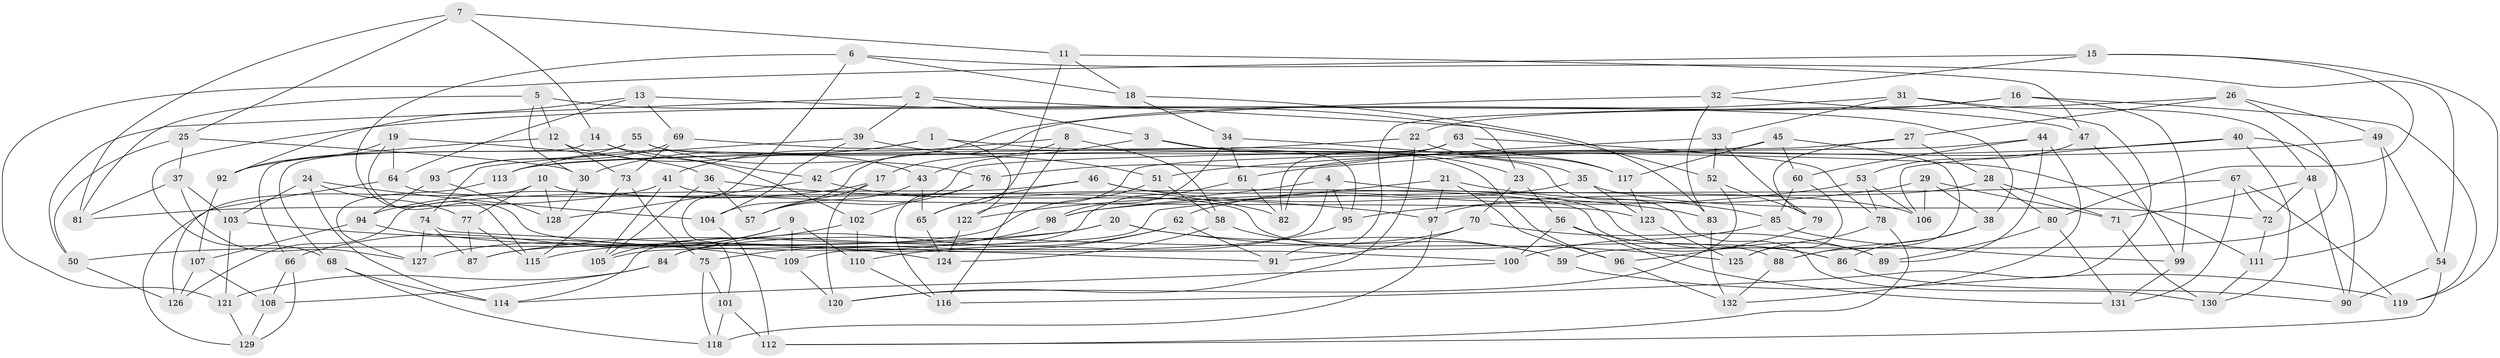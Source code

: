 // coarse degree distribution, {8: 0.15384615384615385, 7: 0.07692307692307693, 4: 0.36538461538461536, 9: 0.019230769230769232, 6: 0.15384615384615385, 13: 0.019230769230769232, 10: 0.038461538461538464, 12: 0.07692307692307693, 14: 0.019230769230769232, 11: 0.019230769230769232, 5: 0.057692307692307696}
// Generated by graph-tools (version 1.1) at 2025/20/03/04/25 18:20:34]
// undirected, 132 vertices, 264 edges
graph export_dot {
graph [start="1"]
  node [color=gray90,style=filled];
  1;
  2;
  3;
  4;
  5;
  6;
  7;
  8;
  9;
  10;
  11;
  12;
  13;
  14;
  15;
  16;
  17;
  18;
  19;
  20;
  21;
  22;
  23;
  24;
  25;
  26;
  27;
  28;
  29;
  30;
  31;
  32;
  33;
  34;
  35;
  36;
  37;
  38;
  39;
  40;
  41;
  42;
  43;
  44;
  45;
  46;
  47;
  48;
  49;
  50;
  51;
  52;
  53;
  54;
  55;
  56;
  57;
  58;
  59;
  60;
  61;
  62;
  63;
  64;
  65;
  66;
  67;
  68;
  69;
  70;
  71;
  72;
  73;
  74;
  75;
  76;
  77;
  78;
  79;
  80;
  81;
  82;
  83;
  84;
  85;
  86;
  87;
  88;
  89;
  90;
  91;
  92;
  93;
  94;
  95;
  96;
  97;
  98;
  99;
  100;
  101;
  102;
  103;
  104;
  105;
  106;
  107;
  108;
  109;
  110;
  111;
  112;
  113;
  114;
  115;
  116;
  117;
  118;
  119;
  120;
  121;
  122;
  123;
  124;
  125;
  126;
  127;
  128;
  129;
  130;
  131;
  132;
  1 -- 122;
  1 -- 113;
  1 -- 96;
  1 -- 30;
  2 -- 39;
  2 -- 23;
  2 -- 50;
  2 -- 3;
  3 -- 23;
  3 -- 43;
  3 -- 95;
  4 -- 106;
  4 -- 122;
  4 -- 95;
  4 -- 109;
  5 -- 81;
  5 -- 30;
  5 -- 12;
  5 -- 38;
  6 -- 101;
  6 -- 18;
  6 -- 115;
  6 -- 54;
  7 -- 14;
  7 -- 11;
  7 -- 81;
  7 -- 25;
  8 -- 41;
  8 -- 116;
  8 -- 17;
  8 -- 58;
  9 -- 109;
  9 -- 127;
  9 -- 66;
  9 -- 110;
  10 -- 128;
  10 -- 129;
  10 -- 77;
  10 -- 86;
  11 -- 18;
  11 -- 47;
  11 -- 65;
  12 -- 73;
  12 -- 43;
  12 -- 92;
  13 -- 52;
  13 -- 69;
  13 -- 92;
  13 -- 64;
  14 -- 42;
  14 -- 102;
  14 -- 66;
  15 -- 32;
  15 -- 119;
  15 -- 121;
  15 -- 80;
  16 -- 119;
  16 -- 91;
  16 -- 99;
  16 -- 22;
  17 -- 120;
  17 -- 94;
  17 -- 57;
  18 -- 34;
  18 -- 83;
  19 -- 36;
  19 -- 64;
  19 -- 100;
  19 -- 92;
  20 -- 125;
  20 -- 87;
  20 -- 59;
  20 -- 50;
  21 -- 85;
  21 -- 97;
  21 -- 105;
  21 -- 96;
  22 -- 120;
  22 -- 113;
  22 -- 117;
  23 -- 70;
  23 -- 56;
  24 -- 114;
  24 -- 104;
  24 -- 77;
  24 -- 103;
  25 -- 50;
  25 -- 30;
  25 -- 37;
  26 -- 49;
  26 -- 59;
  26 -- 68;
  26 -- 27;
  27 -- 79;
  27 -- 28;
  27 -- 57;
  28 -- 97;
  28 -- 80;
  28 -- 71;
  29 -- 106;
  29 -- 71;
  29 -- 38;
  29 -- 95;
  30 -- 128;
  31 -- 33;
  31 -- 48;
  31 -- 104;
  31 -- 116;
  32 -- 42;
  32 -- 47;
  32 -- 83;
  33 -- 52;
  33 -- 79;
  33 -- 82;
  34 -- 98;
  34 -- 61;
  34 -- 35;
  35 -- 123;
  35 -- 72;
  35 -- 62;
  36 -- 105;
  36 -- 97;
  36 -- 57;
  37 -- 103;
  37 -- 127;
  37 -- 81;
  38 -- 88;
  38 -- 86;
  39 -- 104;
  39 -- 74;
  39 -- 51;
  40 -- 90;
  40 -- 106;
  40 -- 61;
  40 -- 130;
  41 -- 105;
  41 -- 81;
  41 -- 123;
  42 -- 82;
  42 -- 128;
  43 -- 65;
  43 -- 57;
  44 -- 132;
  44 -- 89;
  44 -- 122;
  44 -- 60;
  45 -- 117;
  45 -- 88;
  45 -- 60;
  45 -- 113;
  46 -- 126;
  46 -- 83;
  46 -- 65;
  46 -- 89;
  47 -- 53;
  47 -- 99;
  48 -- 90;
  48 -- 72;
  48 -- 71;
  49 -- 111;
  49 -- 54;
  49 -- 51;
  50 -- 126;
  51 -- 58;
  51 -- 87;
  52 -- 120;
  52 -- 79;
  53 -- 98;
  53 -- 106;
  53 -- 78;
  54 -- 112;
  54 -- 90;
  55 -- 130;
  55 -- 68;
  55 -- 93;
  55 -- 76;
  56 -- 100;
  56 -- 86;
  56 -- 131;
  58 -- 124;
  58 -- 59;
  59 -- 119;
  60 -- 85;
  60 -- 125;
  61 -- 82;
  61 -- 114;
  62 -- 84;
  62 -- 75;
  62 -- 91;
  63 -- 76;
  63 -- 78;
  63 -- 117;
  63 -- 82;
  64 -- 126;
  64 -- 88;
  65 -- 124;
  66 -- 108;
  66 -- 129;
  67 -- 131;
  67 -- 72;
  67 -- 98;
  67 -- 119;
  68 -- 118;
  68 -- 114;
  69 -- 111;
  69 -- 73;
  69 -- 93;
  70 -- 84;
  70 -- 89;
  70 -- 91;
  71 -- 130;
  72 -- 111;
  73 -- 75;
  73 -- 115;
  74 -- 91;
  74 -- 127;
  74 -- 87;
  75 -- 118;
  75 -- 101;
  76 -- 102;
  76 -- 116;
  77 -- 87;
  77 -- 115;
  78 -- 112;
  78 -- 125;
  79 -- 96;
  80 -- 89;
  80 -- 131;
  83 -- 132;
  84 -- 121;
  84 -- 108;
  85 -- 100;
  85 -- 99;
  86 -- 90;
  88 -- 132;
  92 -- 107;
  93 -- 128;
  93 -- 94;
  94 -- 124;
  94 -- 107;
  95 -- 110;
  96 -- 132;
  97 -- 118;
  98 -- 115;
  99 -- 131;
  100 -- 114;
  101 -- 112;
  101 -- 118;
  102 -- 110;
  102 -- 105;
  103 -- 121;
  103 -- 109;
  104 -- 112;
  107 -- 108;
  107 -- 126;
  108 -- 129;
  109 -- 120;
  110 -- 116;
  111 -- 130;
  113 -- 127;
  117 -- 123;
  121 -- 129;
  122 -- 124;
  123 -- 125;
}
